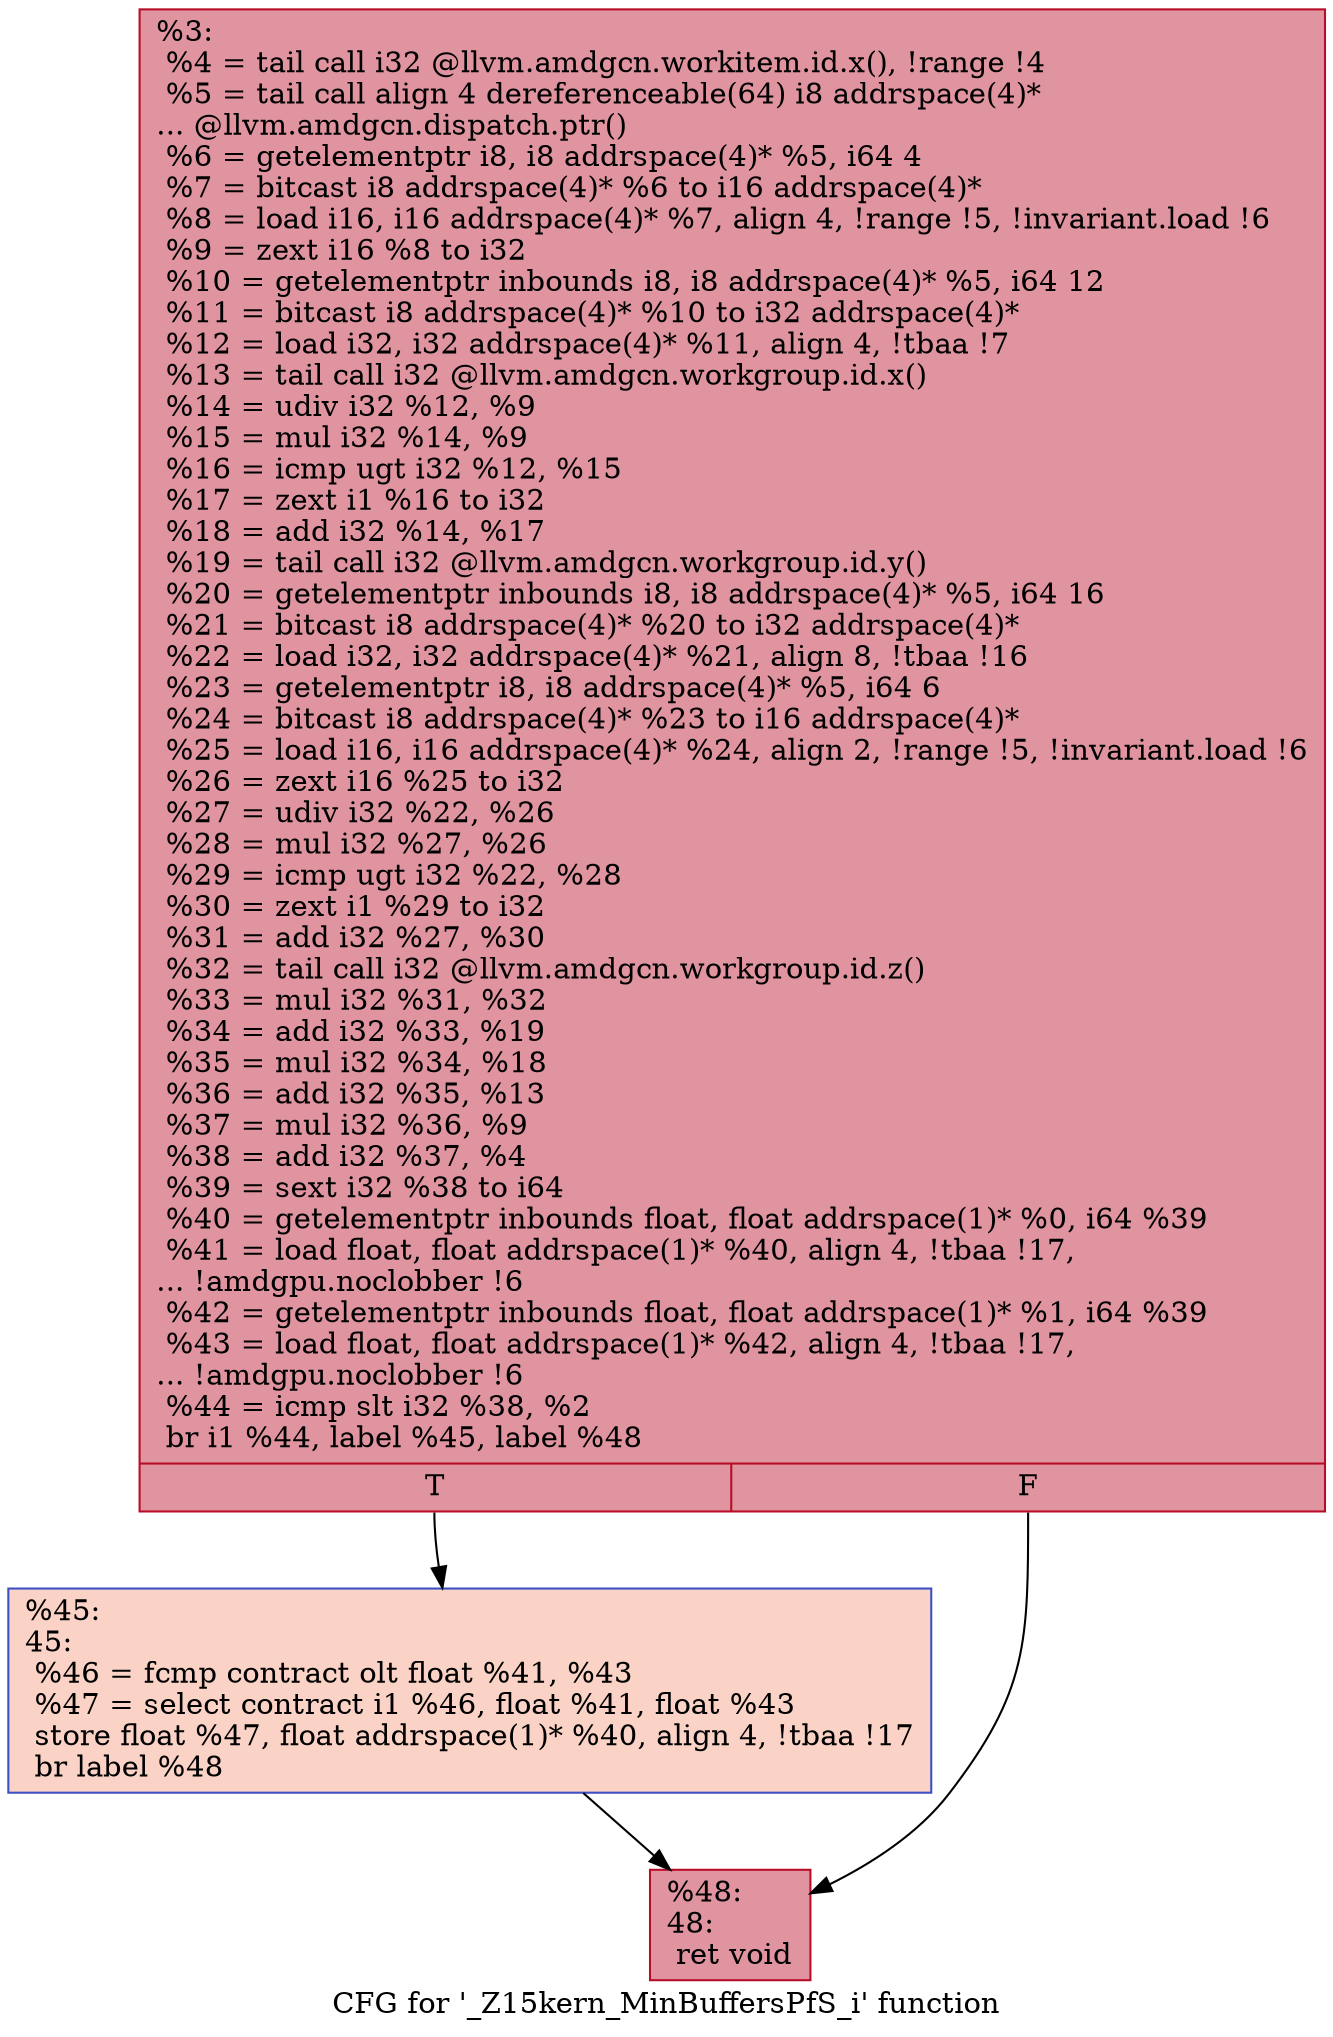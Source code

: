 digraph "CFG for '_Z15kern_MinBuffersPfS_i' function" {
	label="CFG for '_Z15kern_MinBuffersPfS_i' function";

	Node0x55c57d0 [shape=record,color="#b70d28ff", style=filled, fillcolor="#b70d2870",label="{%3:\l  %4 = tail call i32 @llvm.amdgcn.workitem.id.x(), !range !4\l  %5 = tail call align 4 dereferenceable(64) i8 addrspace(4)*\l... @llvm.amdgcn.dispatch.ptr()\l  %6 = getelementptr i8, i8 addrspace(4)* %5, i64 4\l  %7 = bitcast i8 addrspace(4)* %6 to i16 addrspace(4)*\l  %8 = load i16, i16 addrspace(4)* %7, align 4, !range !5, !invariant.load !6\l  %9 = zext i16 %8 to i32\l  %10 = getelementptr inbounds i8, i8 addrspace(4)* %5, i64 12\l  %11 = bitcast i8 addrspace(4)* %10 to i32 addrspace(4)*\l  %12 = load i32, i32 addrspace(4)* %11, align 4, !tbaa !7\l  %13 = tail call i32 @llvm.amdgcn.workgroup.id.x()\l  %14 = udiv i32 %12, %9\l  %15 = mul i32 %14, %9\l  %16 = icmp ugt i32 %12, %15\l  %17 = zext i1 %16 to i32\l  %18 = add i32 %14, %17\l  %19 = tail call i32 @llvm.amdgcn.workgroup.id.y()\l  %20 = getelementptr inbounds i8, i8 addrspace(4)* %5, i64 16\l  %21 = bitcast i8 addrspace(4)* %20 to i32 addrspace(4)*\l  %22 = load i32, i32 addrspace(4)* %21, align 8, !tbaa !16\l  %23 = getelementptr i8, i8 addrspace(4)* %5, i64 6\l  %24 = bitcast i8 addrspace(4)* %23 to i16 addrspace(4)*\l  %25 = load i16, i16 addrspace(4)* %24, align 2, !range !5, !invariant.load !6\l  %26 = zext i16 %25 to i32\l  %27 = udiv i32 %22, %26\l  %28 = mul i32 %27, %26\l  %29 = icmp ugt i32 %22, %28\l  %30 = zext i1 %29 to i32\l  %31 = add i32 %27, %30\l  %32 = tail call i32 @llvm.amdgcn.workgroup.id.z()\l  %33 = mul i32 %31, %32\l  %34 = add i32 %33, %19\l  %35 = mul i32 %34, %18\l  %36 = add i32 %35, %13\l  %37 = mul i32 %36, %9\l  %38 = add i32 %37, %4\l  %39 = sext i32 %38 to i64\l  %40 = getelementptr inbounds float, float addrspace(1)* %0, i64 %39\l  %41 = load float, float addrspace(1)* %40, align 4, !tbaa !17,\l... !amdgpu.noclobber !6\l  %42 = getelementptr inbounds float, float addrspace(1)* %1, i64 %39\l  %43 = load float, float addrspace(1)* %42, align 4, !tbaa !17,\l... !amdgpu.noclobber !6\l  %44 = icmp slt i32 %38, %2\l  br i1 %44, label %45, label %48\l|{<s0>T|<s1>F}}"];
	Node0x55c57d0:s0 -> Node0x55ca350;
	Node0x55c57d0:s1 -> Node0x55ca3e0;
	Node0x55ca350 [shape=record,color="#3d50c3ff", style=filled, fillcolor="#f59c7d70",label="{%45:\l45:                                               \l  %46 = fcmp contract olt float %41, %43\l  %47 = select contract i1 %46, float %41, float %43\l  store float %47, float addrspace(1)* %40, align 4, !tbaa !17\l  br label %48\l}"];
	Node0x55ca350 -> Node0x55ca3e0;
	Node0x55ca3e0 [shape=record,color="#b70d28ff", style=filled, fillcolor="#b70d2870",label="{%48:\l48:                                               \l  ret void\l}"];
}
